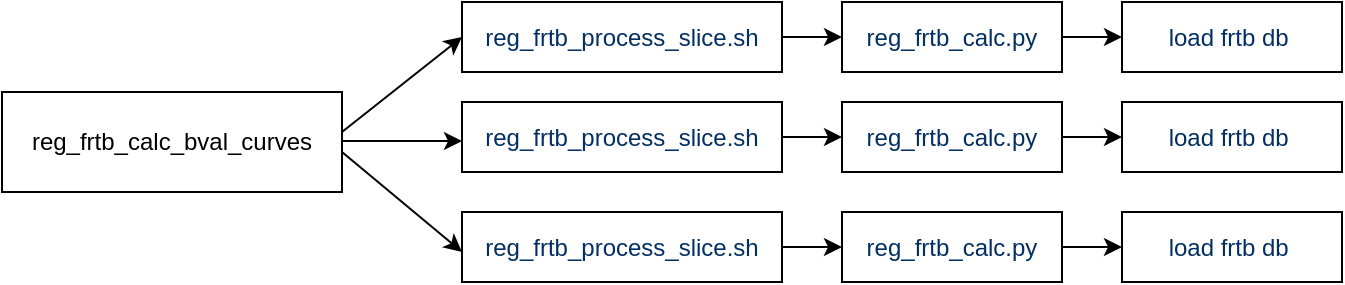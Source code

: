 <mxfile version="12.7.3" type="github">
  <diagram id="lL0xj3GekGan5eNrphVC" name="Page-1">
    <mxGraphModel dx="2066" dy="1202" grid="1" gridSize="10" guides="1" tooltips="1" connect="1" arrows="1" fold="1" page="1" pageScale="1" pageWidth="850" pageHeight="1100" math="0" shadow="0">
      <root>
        <mxCell id="0" />
        <mxCell id="1" parent="0" />
        <mxCell id="EMFHFXNxI3Z6K873z-OL-1" value="reg_frtb_calc_bval_curves" style="rounded=0;whiteSpace=wrap;html=1;" vertex="1" parent="1">
          <mxGeometry x="100" y="150" width="170" height="50" as="geometry" />
        </mxCell>
        <mxCell id="EMFHFXNxI3Z6K873z-OL-2" value="" style="endArrow=classic;html=1;" edge="1" parent="1">
          <mxGeometry width="50" height="50" relative="1" as="geometry">
            <mxPoint x="270" y="174.5" as="sourcePoint" />
            <mxPoint x="330" y="174.5" as="targetPoint" />
          </mxGeometry>
        </mxCell>
        <mxCell id="EMFHFXNxI3Z6K873z-OL-22" style="edgeStyle=orthogonalEdgeStyle;rounded=0;orthogonalLoop=1;jettySize=auto;html=1;exitX=1;exitY=0.5;exitDx=0;exitDy=0;entryX=0;entryY=0.5;entryDx=0;entryDy=0;" edge="1" parent="1" source="EMFHFXNxI3Z6K873z-OL-3" target="EMFHFXNxI3Z6K873z-OL-13">
          <mxGeometry relative="1" as="geometry" />
        </mxCell>
        <mxCell id="EMFHFXNxI3Z6K873z-OL-3" value="&lt;span style=&quot;color: rgb(3 , 47 , 98) ; font-family: , &amp;#34;consolas&amp;#34; , &amp;#34;liberation mono&amp;#34; , &amp;#34;menlo&amp;#34; , &amp;#34;courier&amp;#34; , monospace ; white-space: pre ; background-color: rgb(255 , 255 , 255)&quot;&gt;reg_frtb_process_slice.sh&lt;/span&gt;" style="rounded=0;whiteSpace=wrap;html=1;" vertex="1" parent="1">
          <mxGeometry x="330" y="155" width="160" height="35" as="geometry" />
        </mxCell>
        <mxCell id="EMFHFXNxI3Z6K873z-OL-6" value="" style="endArrow=classic;html=1;entryX=0;entryY=0.5;entryDx=0;entryDy=0;" edge="1" parent="1">
          <mxGeometry width="50" height="50" relative="1" as="geometry">
            <mxPoint x="270" y="180" as="sourcePoint" />
            <mxPoint x="330" y="230" as="targetPoint" />
          </mxGeometry>
        </mxCell>
        <mxCell id="EMFHFXNxI3Z6K873z-OL-29" style="edgeStyle=orthogonalEdgeStyle;rounded=0;orthogonalLoop=1;jettySize=auto;html=1;exitX=1;exitY=0.5;exitDx=0;exitDy=0;" edge="1" parent="1" source="EMFHFXNxI3Z6K873z-OL-13" target="EMFHFXNxI3Z6K873z-OL-25">
          <mxGeometry relative="1" as="geometry" />
        </mxCell>
        <mxCell id="EMFHFXNxI3Z6K873z-OL-13" value="&lt;span style=&quot;color: rgb(3 , 47 , 98) ; font-family: , &amp;#34;consolas&amp;#34; , &amp;#34;liberation mono&amp;#34; , &amp;#34;menlo&amp;#34; , &amp;#34;courier&amp;#34; , monospace ; white-space: pre ; background-color: rgb(255 , 255 , 255)&quot;&gt;reg_frtb_calc.py&lt;/span&gt;" style="rounded=0;whiteSpace=wrap;html=1;" vertex="1" parent="1">
          <mxGeometry x="520" y="155" width="110" height="35" as="geometry" />
        </mxCell>
        <mxCell id="EMFHFXNxI3Z6K873z-OL-27" style="edgeStyle=orthogonalEdgeStyle;rounded=0;orthogonalLoop=1;jettySize=auto;html=1;exitX=1;exitY=0.5;exitDx=0;exitDy=0;entryX=0;entryY=0.5;entryDx=0;entryDy=0;" edge="1" parent="1" source="EMFHFXNxI3Z6K873z-OL-16" target="EMFHFXNxI3Z6K873z-OL-24">
          <mxGeometry relative="1" as="geometry" />
        </mxCell>
        <mxCell id="EMFHFXNxI3Z6K873z-OL-16" value="&lt;span style=&quot;color: rgb(3 , 47 , 98) ; font-family: , &amp;#34;consolas&amp;#34; , &amp;#34;liberation mono&amp;#34; , &amp;#34;menlo&amp;#34; , &amp;#34;courier&amp;#34; , monospace ; white-space: pre ; background-color: rgb(255 , 255 , 255)&quot;&gt;reg_frtb_calc.py&lt;/span&gt;" style="rounded=0;whiteSpace=wrap;html=1;" vertex="1" parent="1">
          <mxGeometry x="520" y="105" width="110" height="35" as="geometry" />
        </mxCell>
        <mxCell id="EMFHFXNxI3Z6K873z-OL-21" style="edgeStyle=orthogonalEdgeStyle;rounded=0;orthogonalLoop=1;jettySize=auto;html=1;exitX=1;exitY=0.5;exitDx=0;exitDy=0;entryX=0;entryY=0.5;entryDx=0;entryDy=0;" edge="1" parent="1" source="EMFHFXNxI3Z6K873z-OL-17" target="EMFHFXNxI3Z6K873z-OL-16">
          <mxGeometry relative="1" as="geometry" />
        </mxCell>
        <mxCell id="EMFHFXNxI3Z6K873z-OL-17" value="&lt;span style=&quot;color: rgb(3 , 47 , 98) ; font-family: , &amp;#34;consolas&amp;#34; , &amp;#34;liberation mono&amp;#34; , &amp;#34;menlo&amp;#34; , &amp;#34;courier&amp;#34; , monospace ; white-space: pre ; background-color: rgb(255 , 255 , 255)&quot;&gt;reg_frtb_process_slice.sh&lt;/span&gt;" style="rounded=0;whiteSpace=wrap;html=1;" vertex="1" parent="1">
          <mxGeometry x="330" y="105" width="160" height="35" as="geometry" />
        </mxCell>
        <mxCell id="EMFHFXNxI3Z6K873z-OL-23" style="edgeStyle=orthogonalEdgeStyle;rounded=0;orthogonalLoop=1;jettySize=auto;html=1;exitX=1;exitY=0.5;exitDx=0;exitDy=0;entryX=0;entryY=0.5;entryDx=0;entryDy=0;" edge="1" parent="1" source="EMFHFXNxI3Z6K873z-OL-18" target="EMFHFXNxI3Z6K873z-OL-19">
          <mxGeometry relative="1" as="geometry" />
        </mxCell>
        <mxCell id="EMFHFXNxI3Z6K873z-OL-18" value="&lt;span style=&quot;color: rgb(3 , 47 , 98) ; font-family: , &amp;#34;consolas&amp;#34; , &amp;#34;liberation mono&amp;#34; , &amp;#34;menlo&amp;#34; , &amp;#34;courier&amp;#34; , monospace ; white-space: pre ; background-color: rgb(255 , 255 , 255)&quot;&gt;reg_frtb_process_slice.sh&lt;/span&gt;" style="rounded=0;whiteSpace=wrap;html=1;" vertex="1" parent="1">
          <mxGeometry x="330" y="210" width="160" height="35" as="geometry" />
        </mxCell>
        <mxCell id="EMFHFXNxI3Z6K873z-OL-30" style="edgeStyle=orthogonalEdgeStyle;rounded=0;orthogonalLoop=1;jettySize=auto;html=1;exitX=1;exitY=0.5;exitDx=0;exitDy=0;entryX=0;entryY=0.5;entryDx=0;entryDy=0;" edge="1" parent="1" source="EMFHFXNxI3Z6K873z-OL-19" target="EMFHFXNxI3Z6K873z-OL-26">
          <mxGeometry relative="1" as="geometry" />
        </mxCell>
        <mxCell id="EMFHFXNxI3Z6K873z-OL-19" value="&lt;span style=&quot;color: rgb(3 , 47 , 98) ; font-family: , &amp;#34;consolas&amp;#34; , &amp;#34;liberation mono&amp;#34; , &amp;#34;menlo&amp;#34; , &amp;#34;courier&amp;#34; , monospace ; white-space: pre ; background-color: rgb(255 , 255 , 255)&quot;&gt;reg_frtb_calc.py&lt;/span&gt;" style="rounded=0;whiteSpace=wrap;html=1;" vertex="1" parent="1">
          <mxGeometry x="520" y="210" width="110" height="35" as="geometry" />
        </mxCell>
        <mxCell id="EMFHFXNxI3Z6K873z-OL-20" value="" style="endArrow=classic;html=1;entryX=0;entryY=0.5;entryDx=0;entryDy=0;" edge="1" parent="1" target="EMFHFXNxI3Z6K873z-OL-17">
          <mxGeometry width="50" height="50" relative="1" as="geometry">
            <mxPoint x="270" y="170" as="sourcePoint" />
            <mxPoint x="330" y="220" as="targetPoint" />
          </mxGeometry>
        </mxCell>
        <mxCell id="EMFHFXNxI3Z6K873z-OL-24" value="&lt;font color=&quot;#032f62&quot;&gt;&lt;span style=&quot;white-space: pre ; background-color: rgb(255 , 255 , 255)&quot;&gt;load frtb db &lt;/span&gt;&lt;/font&gt;" style="rounded=0;whiteSpace=wrap;html=1;" vertex="1" parent="1">
          <mxGeometry x="660" y="105" width="110" height="35" as="geometry" />
        </mxCell>
        <mxCell id="EMFHFXNxI3Z6K873z-OL-25" value="&lt;font color=&quot;#032f62&quot;&gt;&lt;span style=&quot;white-space: pre ; background-color: rgb(255 , 255 , 255)&quot;&gt;load frtb db &lt;/span&gt;&lt;/font&gt;" style="rounded=0;whiteSpace=wrap;html=1;" vertex="1" parent="1">
          <mxGeometry x="660" y="155" width="110" height="35" as="geometry" />
        </mxCell>
        <mxCell id="EMFHFXNxI3Z6K873z-OL-26" value="&lt;font color=&quot;#032f62&quot;&gt;&lt;span style=&quot;white-space: pre ; background-color: rgb(255 , 255 , 255)&quot;&gt;load frtb db &lt;/span&gt;&lt;/font&gt;" style="rounded=0;whiteSpace=wrap;html=1;" vertex="1" parent="1">
          <mxGeometry x="660" y="210" width="110" height="35" as="geometry" />
        </mxCell>
      </root>
    </mxGraphModel>
  </diagram>
</mxfile>
